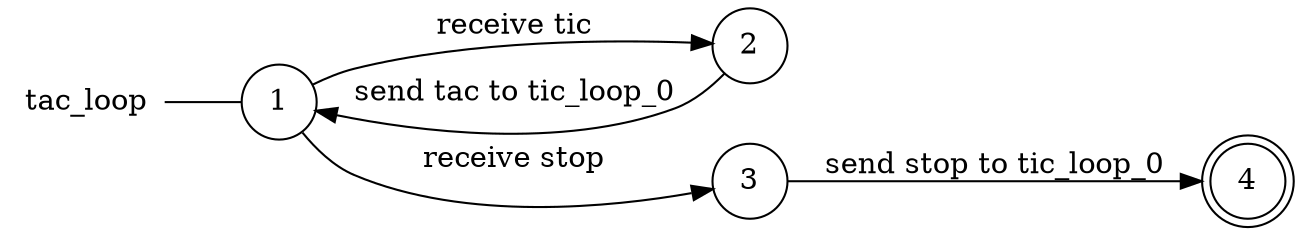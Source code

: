 digraph tac_loop {
	rankdir="LR";
	n_0 [label="tac_loop", shape="plaintext"];
	n_1 [id="1", shape=circle, label="1"];
	n_0 -> n_1 [arrowhead=none];
	n_2 [id="2", shape=circle, label="2"];
	n_3 [id="4", shape=circle, label="3"];
	n_4 [id="3", shape=doublecircle, label="4"];

	n_1 -> n_2 [id="[$e|3]", label="receive tic"];
	n_1 -> n_3 [id="[$e|4]", label="receive stop"];
	n_3 -> n_4 [id="[$e|5]", label="send stop to tic_loop_0"];
	n_2 -> n_1 [id="[$e|6]", label="send tac to tic_loop_0"];
}
